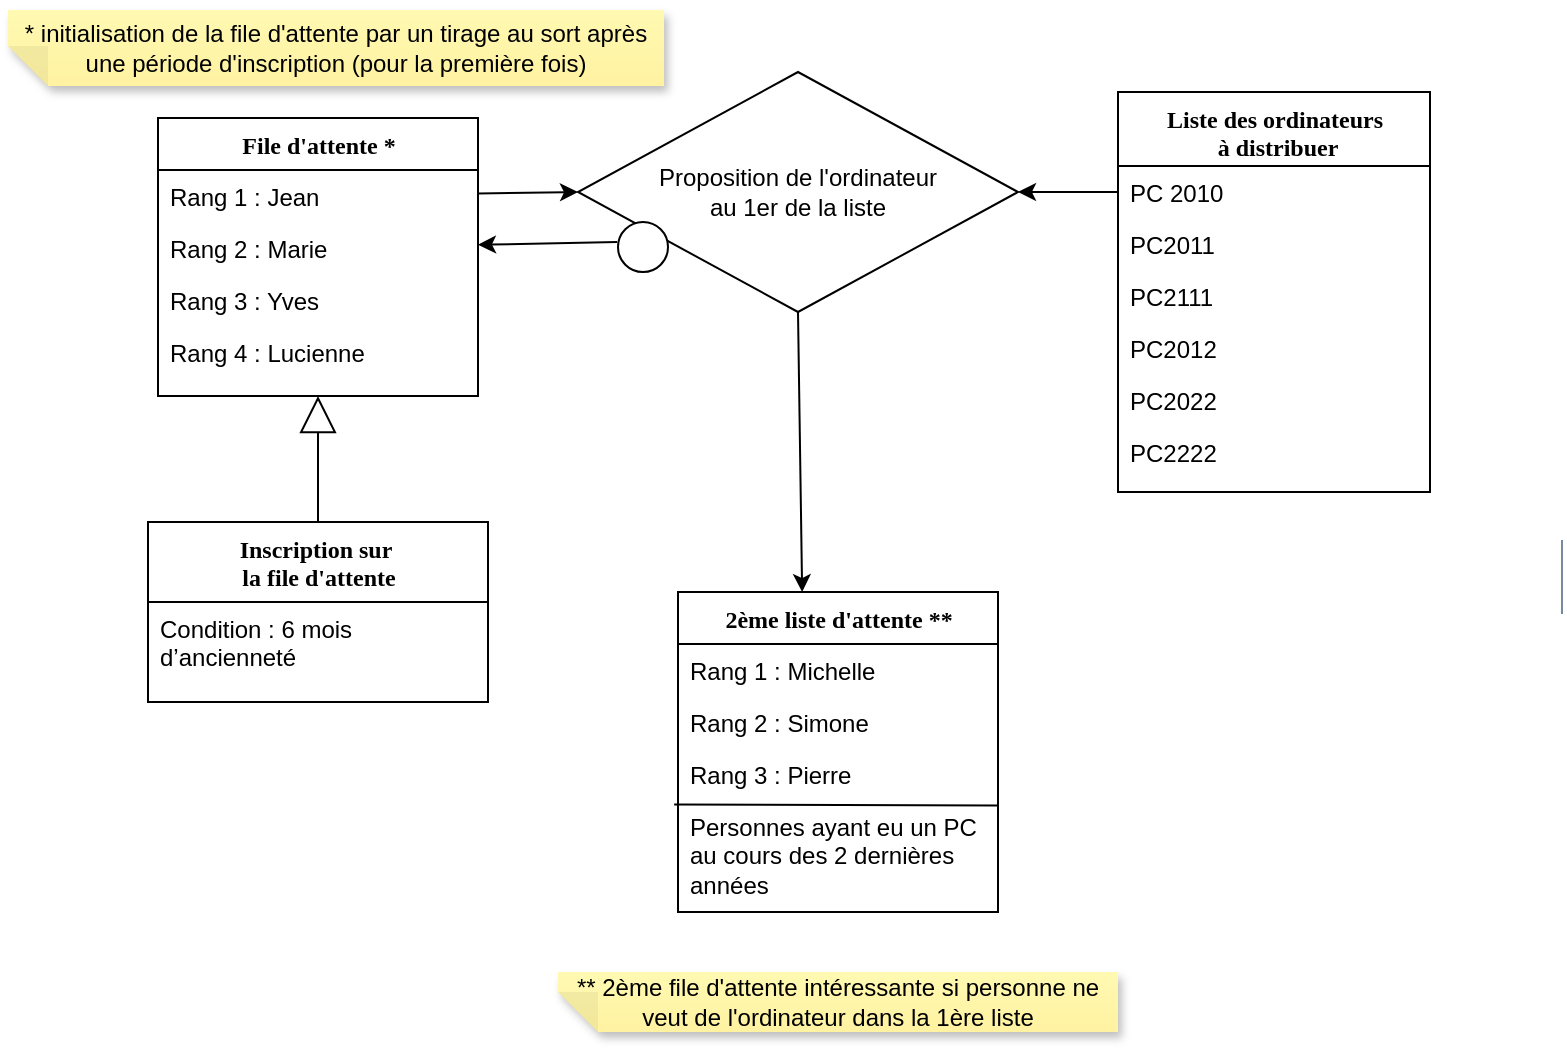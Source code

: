 <mxfile version="24.2.7" type="github">
  <diagram name="Page-1" id="9f46799a-70d6-7492-0946-bef42562c5a5">
    <mxGraphModel dx="1235" dy="624" grid="0" gridSize="10" guides="1" tooltips="1" connect="1" arrows="1" fold="1" page="1" pageScale="1" pageWidth="1100" pageHeight="850" background="#FFFFFF" math="0" shadow="0">
      <root>
        <mxCell id="0" />
        <mxCell id="1" parent="0" />
        <mxCell id="78961159f06e98e8-17" value="File d&#39;attente *" style="swimlane;html=1;fontStyle=1;align=center;verticalAlign=top;childLayout=stackLayout;horizontal=1;startSize=26;horizontalStack=0;resizeParent=1;resizeLast=0;collapsible=1;marginBottom=0;swimlaneFillColor=#ffffff;rounded=0;shadow=0;comic=0;labelBackgroundColor=none;strokeWidth=1;fillColor=none;fontFamily=Verdana;fontSize=12" parent="1" vertex="1">
          <mxGeometry x="90" y="83" width="160" height="139" as="geometry" />
        </mxCell>
        <mxCell id="78961159f06e98e8-21" value="Rang 1 : Jean" style="text;html=1;strokeColor=none;fillColor=none;align=left;verticalAlign=top;spacingLeft=4;spacingRight=4;whiteSpace=wrap;overflow=hidden;rotatable=0;points=[[0,0.5],[1,0.5]];portConstraint=eastwest;" parent="78961159f06e98e8-17" vertex="1">
          <mxGeometry y="26" width="160" height="26" as="geometry" />
        </mxCell>
        <mxCell id="78961159f06e98e8-25" value="Rang 2 : Marie" style="text;html=1;strokeColor=none;fillColor=none;align=left;verticalAlign=top;spacingLeft=4;spacingRight=4;whiteSpace=wrap;overflow=hidden;rotatable=0;points=[[0,0.5],[1,0.5]];portConstraint=eastwest;" parent="78961159f06e98e8-17" vertex="1">
          <mxGeometry y="52" width="160" height="26" as="geometry" />
        </mxCell>
        <mxCell id="78961159f06e98e8-26" value="Rang 3 : Yves" style="text;html=1;strokeColor=none;fillColor=none;align=left;verticalAlign=top;spacingLeft=4;spacingRight=4;whiteSpace=wrap;overflow=hidden;rotatable=0;points=[[0,0.5],[1,0.5]];portConstraint=eastwest;" parent="78961159f06e98e8-17" vertex="1">
          <mxGeometry y="78" width="160" height="26" as="geometry" />
        </mxCell>
        <mxCell id="78961159f06e98e8-24" value="Rang 4 : Lucienne" style="text;html=1;strokeColor=none;fillColor=none;align=left;verticalAlign=top;spacingLeft=4;spacingRight=4;whiteSpace=wrap;overflow=hidden;rotatable=0;points=[[0,0.5],[1,0.5]];portConstraint=eastwest;" parent="78961159f06e98e8-17" vertex="1">
          <mxGeometry y="104" width="160" height="26" as="geometry" />
        </mxCell>
        <mxCell id="78961159f06e98e8-69" value="&lt;div&gt;Inscription sur&amp;nbsp;&lt;/div&gt;&lt;div&gt;la file d&#39;attente&lt;/div&gt;" style="swimlane;html=1;fontStyle=1;align=center;verticalAlign=top;childLayout=stackLayout;horizontal=1;startSize=40;horizontalStack=0;resizeParent=1;resizeLast=0;collapsible=1;marginBottom=0;swimlaneFillColor=#ffffff;rounded=0;shadow=0;comic=0;labelBackgroundColor=none;strokeWidth=1;fillColor=none;fontFamily=Verdana;fontSize=12" parent="1" vertex="1">
          <mxGeometry x="85" y="285" width="170" height="90" as="geometry" />
        </mxCell>
        <mxCell id="78961159f06e98e8-78" value="Condition : 6 mois d’ancienneté" style="text;html=1;strokeColor=none;fillColor=none;align=left;verticalAlign=top;spacingLeft=4;spacingRight=4;whiteSpace=wrap;overflow=hidden;rotatable=0;points=[[0,0.5],[1,0.5]];portConstraint=eastwest;" parent="78961159f06e98e8-69" vertex="1">
          <mxGeometry y="40" width="170" height="50" as="geometry" />
        </mxCell>
        <mxCell id="78961159f06e98e8-82" value="&lt;div&gt;Liste des ordinateurs&lt;/div&gt;&lt;div&gt;&amp;nbsp;à distribuer&lt;/div&gt;" style="swimlane;html=1;fontStyle=1;align=center;verticalAlign=top;childLayout=stackLayout;horizontal=1;startSize=37;horizontalStack=0;resizeParent=1;resizeLast=0;collapsible=1;marginBottom=0;swimlaneFillColor=#ffffff;rounded=0;shadow=0;comic=0;labelBackgroundColor=none;strokeWidth=1;fillColor=none;fontFamily=Verdana;fontSize=12" parent="1" vertex="1">
          <mxGeometry x="570" y="70" width="156" height="200" as="geometry" />
        </mxCell>
        <mxCell id="78961159f06e98e8-83" value="PC 2010" style="text;html=1;strokeColor=none;fillColor=none;align=left;verticalAlign=top;spacingLeft=4;spacingRight=4;whiteSpace=wrap;overflow=hidden;rotatable=0;points=[[0,0.5],[1,0.5]];portConstraint=eastwest;" parent="78961159f06e98e8-82" vertex="1">
          <mxGeometry y="37" width="156" height="26" as="geometry" />
        </mxCell>
        <mxCell id="78961159f06e98e8-84" value="PC2011" style="text;html=1;strokeColor=none;fillColor=none;align=left;verticalAlign=top;spacingLeft=4;spacingRight=4;whiteSpace=wrap;overflow=hidden;rotatable=0;points=[[0,0.5],[1,0.5]];portConstraint=eastwest;" parent="78961159f06e98e8-82" vertex="1">
          <mxGeometry y="63" width="156" height="26" as="geometry" />
        </mxCell>
        <mxCell id="78961159f06e98e8-85" value="PC2111" style="text;html=1;strokeColor=none;fillColor=none;align=left;verticalAlign=top;spacingLeft=4;spacingRight=4;whiteSpace=wrap;overflow=hidden;rotatable=0;points=[[0,0.5],[1,0.5]];portConstraint=eastwest;" parent="78961159f06e98e8-82" vertex="1">
          <mxGeometry y="89" width="156" height="26" as="geometry" />
        </mxCell>
        <mxCell id="78961159f06e98e8-86" value="PC2012" style="text;html=1;strokeColor=none;fillColor=none;align=left;verticalAlign=top;spacingLeft=4;spacingRight=4;whiteSpace=wrap;overflow=hidden;rotatable=0;points=[[0,0.5],[1,0.5]];portConstraint=eastwest;" parent="78961159f06e98e8-82" vertex="1">
          <mxGeometry y="115" width="156" height="26" as="geometry" />
        </mxCell>
        <mxCell id="78961159f06e98e8-87" value="PC2022" style="text;html=1;strokeColor=none;fillColor=none;align=left;verticalAlign=top;spacingLeft=4;spacingRight=4;whiteSpace=wrap;overflow=hidden;rotatable=0;points=[[0,0.5],[1,0.5]];portConstraint=eastwest;" parent="78961159f06e98e8-82" vertex="1">
          <mxGeometry y="141" width="156" height="26" as="geometry" />
        </mxCell>
        <mxCell id="78961159f06e98e8-88" value="PC2222" style="text;html=1;strokeColor=none;fillColor=none;align=left;verticalAlign=top;spacingLeft=4;spacingRight=4;whiteSpace=wrap;overflow=hidden;rotatable=0;points=[[0,0.5],[1,0.5]];portConstraint=eastwest;" parent="78961159f06e98e8-82" vertex="1">
          <mxGeometry y="167" width="156" height="26" as="geometry" />
        </mxCell>
        <mxCell id="8OmLQk1ilzntYOXazb2t-3" style="edgeStyle=orthogonalEdgeStyle;html=1;labelBackgroundColor=none;startFill=0;startSize=8;endArrow=block;endFill=0;endSize=16;fontFamily=Verdana;fontSize=12;entryX=0.5;entryY=1;entryDx=0;entryDy=0;" edge="1" parent="1" source="78961159f06e98e8-69" target="78961159f06e98e8-17">
          <mxGeometry relative="1" as="geometry">
            <mxPoint x="170" y="282" as="sourcePoint" />
            <mxPoint x="170" y="240" as="targetPoint" />
          </mxGeometry>
        </mxCell>
        <mxCell id="8OmLQk1ilzntYOXazb2t-6" value="&lt;div&gt;Proposition de l&#39;ordinateur &lt;br&gt;&lt;/div&gt;&lt;div&gt;au 1er de la liste&lt;br&gt;&lt;/div&gt;" style="rhombus;whiteSpace=wrap;html=1;" vertex="1" parent="1">
          <mxGeometry x="300" y="60" width="220" height="120" as="geometry" />
        </mxCell>
        <mxCell id="8OmLQk1ilzntYOXazb2t-7" value="" style="endArrow=classic;html=1;rounded=0;entryX=1;entryY=0.5;entryDx=0;entryDy=0;exitX=0;exitY=0.5;exitDx=0;exitDy=0;" edge="1" parent="1" source="78961159f06e98e8-83" target="8OmLQk1ilzntYOXazb2t-6">
          <mxGeometry width="50" height="50" relative="1" as="geometry">
            <mxPoint x="480" y="290" as="sourcePoint" />
            <mxPoint x="530" y="240" as="targetPoint" />
          </mxGeometry>
        </mxCell>
        <mxCell id="8OmLQk1ilzntYOXazb2t-10" value="" style="endArrow=classic;html=1;rounded=0;" edge="1" parent="1" source="78961159f06e98e8-21">
          <mxGeometry width="50" height="50" relative="1" as="geometry">
            <mxPoint x="250" y="170" as="sourcePoint" />
            <mxPoint x="300" y="120" as="targetPoint" />
          </mxGeometry>
        </mxCell>
        <mxCell id="8OmLQk1ilzntYOXazb2t-11" value="" style="ellipse;whiteSpace=wrap;html=1;aspect=fixed;" vertex="1" parent="1">
          <mxGeometry x="320" y="135" width="25" height="25" as="geometry" />
        </mxCell>
        <mxCell id="8OmLQk1ilzntYOXazb2t-12" value="" style="endArrow=classic;html=1;rounded=0;exitX=-0.018;exitY=0.4;exitDx=0;exitDy=0;exitPerimeter=0;" edge="1" parent="1" source="8OmLQk1ilzntYOXazb2t-11" target="78961159f06e98e8-25">
          <mxGeometry width="50" height="50" relative="1" as="geometry">
            <mxPoint x="480" y="290" as="sourcePoint" />
            <mxPoint x="530" y="240" as="targetPoint" />
            <Array as="points" />
          </mxGeometry>
        </mxCell>
        <mxCell id="8OmLQk1ilzntYOXazb2t-13" value="2ème liste d&#39;attente **" style="swimlane;html=1;fontStyle=1;align=center;verticalAlign=top;childLayout=stackLayout;horizontal=1;startSize=26;horizontalStack=0;resizeParent=1;resizeLast=0;collapsible=1;marginBottom=0;swimlaneFillColor=#ffffff;rounded=0;shadow=0;comic=0;labelBackgroundColor=none;strokeWidth=1;fillColor=none;fontFamily=Verdana;fontSize=12" vertex="1" parent="1">
          <mxGeometry x="350" y="320" width="160" height="160" as="geometry" />
        </mxCell>
        <mxCell id="8OmLQk1ilzntYOXazb2t-14" value="Rang 1 : Michelle" style="text;html=1;strokeColor=none;fillColor=none;align=left;verticalAlign=top;spacingLeft=4;spacingRight=4;whiteSpace=wrap;overflow=hidden;rotatable=0;points=[[0,0.5],[1,0.5]];portConstraint=eastwest;" vertex="1" parent="8OmLQk1ilzntYOXazb2t-13">
          <mxGeometry y="26" width="160" height="26" as="geometry" />
        </mxCell>
        <mxCell id="8OmLQk1ilzntYOXazb2t-15" value="Rang 2 : Simone" style="text;html=1;strokeColor=none;fillColor=none;align=left;verticalAlign=top;spacingLeft=4;spacingRight=4;whiteSpace=wrap;overflow=hidden;rotatable=0;points=[[0,0.5],[1,0.5]];portConstraint=eastwest;" vertex="1" parent="8OmLQk1ilzntYOXazb2t-13">
          <mxGeometry y="52" width="160" height="26" as="geometry" />
        </mxCell>
        <mxCell id="8OmLQk1ilzntYOXazb2t-16" value="Rang 3 : Pierre" style="text;html=1;strokeColor=none;fillColor=none;align=left;verticalAlign=top;spacingLeft=4;spacingRight=4;whiteSpace=wrap;overflow=hidden;rotatable=0;points=[[0,0.5],[1,0.5]];portConstraint=eastwest;" vertex="1" parent="8OmLQk1ilzntYOXazb2t-13">
          <mxGeometry y="78" width="160" height="26" as="geometry" />
        </mxCell>
        <mxCell id="8OmLQk1ilzntYOXazb2t-25" value="" style="endArrow=none;html=1;rounded=0;exitX=-0.012;exitY=0.04;exitDx=0;exitDy=0;entryX=1;entryY=0.048;entryDx=0;entryDy=0;entryPerimeter=0;exitPerimeter=0;" edge="1" parent="8OmLQk1ilzntYOXazb2t-13" source="8OmLQk1ilzntYOXazb2t-26" target="8OmLQk1ilzntYOXazb2t-26">
          <mxGeometry width="50" height="50" relative="1" as="geometry">
            <mxPoint x="130" y="80" as="sourcePoint" />
            <mxPoint x="180" y="30" as="targetPoint" />
            <Array as="points" />
          </mxGeometry>
        </mxCell>
        <mxCell id="8OmLQk1ilzntYOXazb2t-26" value="Personnes ayant eu un PC au cours des 2 dernières années " style="text;html=1;strokeColor=none;fillColor=none;align=left;verticalAlign=top;spacingLeft=4;spacingRight=4;whiteSpace=wrap;overflow=hidden;rotatable=0;points=[[0,0.5],[1,0.5]];portConstraint=eastwest;" vertex="1" parent="8OmLQk1ilzntYOXazb2t-13">
          <mxGeometry y="104" width="160" height="56" as="geometry" />
        </mxCell>
        <mxCell id="8OmLQk1ilzntYOXazb2t-18" value="* initialisation de la file d&#39;attente par un tirage au sort après une période d&#39;inscription (pour la première fois)" style="shape=note;whiteSpace=wrap;html=1;backgroundOutline=1;fontColor=#000000;darkOpacity=0.05;fillColor=#FFF9B2;strokeColor=none;fillStyle=solid;direction=west;gradientDirection=north;gradientColor=#FFF2A1;shadow=1;size=20;pointerEvents=1;" vertex="1" parent="1">
          <mxGeometry x="15" y="29" width="328" height="38" as="geometry" />
        </mxCell>
        <mxCell id="8OmLQk1ilzntYOXazb2t-22" value="" style="endArrow=classic;html=1;rounded=0;exitX=0.5;exitY=1;exitDx=0;exitDy=0;entryX=0.388;entryY=0;entryDx=0;entryDy=0;entryPerimeter=0;" edge="1" parent="1" source="8OmLQk1ilzntYOXazb2t-6" target="8OmLQk1ilzntYOXazb2t-13">
          <mxGeometry width="50" height="50" relative="1" as="geometry">
            <mxPoint x="480" y="400" as="sourcePoint" />
            <mxPoint x="530" y="350" as="targetPoint" />
          </mxGeometry>
        </mxCell>
        <mxCell id="8OmLQk1ilzntYOXazb2t-29" value="** 2ème file d&#39;attente intéressante si personne ne veut de l&#39;ordinateur dans la 1ère liste " style="shape=note;whiteSpace=wrap;html=1;backgroundOutline=1;fontColor=#000000;darkOpacity=0.05;fillColor=#FFF9B2;strokeColor=none;fillStyle=solid;direction=west;gradientDirection=north;gradientColor=#FFF2A1;shadow=1;size=20;pointerEvents=1;" vertex="1" parent="1">
          <mxGeometry x="290" y="510" width="280" height="30" as="geometry" />
        </mxCell>
        <mxCell id="8OmLQk1ilzntYOXazb2t-30" value="" style="endArrow=none;html=1;rounded=0;strokeColor=#788AA3;fontColor=#46495D;fillColor=#B2C9AB;" edge="1" parent="1">
          <mxGeometry width="50" height="50" relative="1" as="geometry">
            <mxPoint x="792" y="331" as="sourcePoint" />
            <mxPoint x="792" y="294" as="targetPoint" />
            <Array as="points" />
          </mxGeometry>
        </mxCell>
      </root>
    </mxGraphModel>
  </diagram>
</mxfile>
